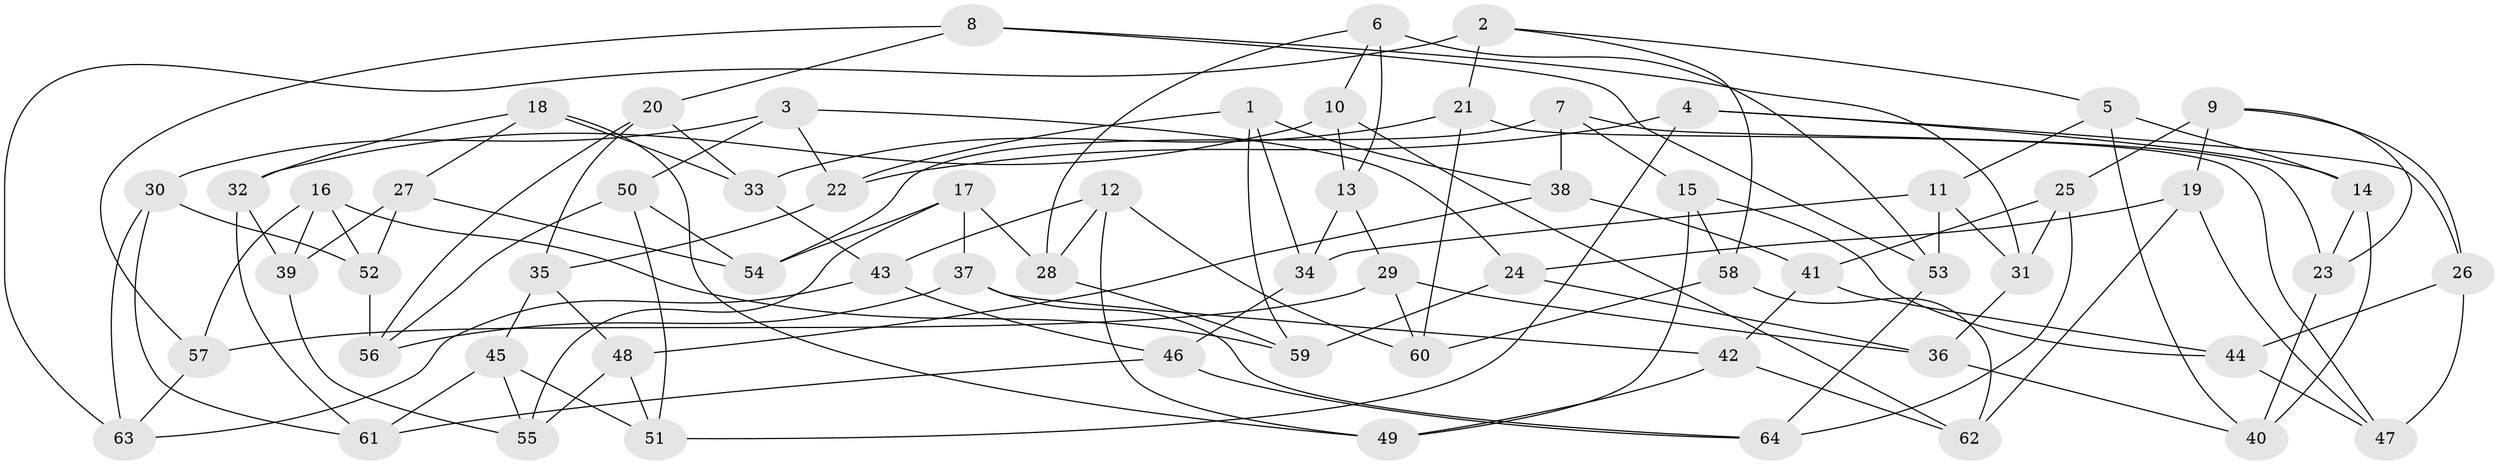 // coarse degree distribution, {6: 0.5675675675675675, 5: 0.16216216216216217, 3: 0.05405405405405406, 4: 0.21621621621621623}
// Generated by graph-tools (version 1.1) at 2025/52/02/27/25 19:52:27]
// undirected, 64 vertices, 128 edges
graph export_dot {
graph [start="1"]
  node [color=gray90,style=filled];
  1;
  2;
  3;
  4;
  5;
  6;
  7;
  8;
  9;
  10;
  11;
  12;
  13;
  14;
  15;
  16;
  17;
  18;
  19;
  20;
  21;
  22;
  23;
  24;
  25;
  26;
  27;
  28;
  29;
  30;
  31;
  32;
  33;
  34;
  35;
  36;
  37;
  38;
  39;
  40;
  41;
  42;
  43;
  44;
  45;
  46;
  47;
  48;
  49;
  50;
  51;
  52;
  53;
  54;
  55;
  56;
  57;
  58;
  59;
  60;
  61;
  62;
  63;
  64;
  1 -- 22;
  1 -- 34;
  1 -- 59;
  1 -- 38;
  2 -- 58;
  2 -- 21;
  2 -- 63;
  2 -- 5;
  3 -- 50;
  3 -- 24;
  3 -- 22;
  3 -- 30;
  4 -- 22;
  4 -- 14;
  4 -- 51;
  4 -- 26;
  5 -- 14;
  5 -- 11;
  5 -- 40;
  6 -- 10;
  6 -- 53;
  6 -- 28;
  6 -- 13;
  7 -- 54;
  7 -- 38;
  7 -- 15;
  7 -- 23;
  8 -- 53;
  8 -- 31;
  8 -- 57;
  8 -- 20;
  9 -- 26;
  9 -- 25;
  9 -- 23;
  9 -- 19;
  10 -- 32;
  10 -- 62;
  10 -- 13;
  11 -- 31;
  11 -- 53;
  11 -- 34;
  12 -- 43;
  12 -- 60;
  12 -- 28;
  12 -- 49;
  13 -- 29;
  13 -- 34;
  14 -- 23;
  14 -- 40;
  15 -- 44;
  15 -- 49;
  15 -- 58;
  16 -- 39;
  16 -- 52;
  16 -- 57;
  16 -- 59;
  17 -- 55;
  17 -- 54;
  17 -- 37;
  17 -- 28;
  18 -- 32;
  18 -- 27;
  18 -- 49;
  18 -- 33;
  19 -- 62;
  19 -- 47;
  19 -- 24;
  20 -- 56;
  20 -- 35;
  20 -- 33;
  21 -- 60;
  21 -- 47;
  21 -- 33;
  22 -- 35;
  23 -- 40;
  24 -- 59;
  24 -- 36;
  25 -- 64;
  25 -- 31;
  25 -- 41;
  26 -- 44;
  26 -- 47;
  27 -- 54;
  27 -- 52;
  27 -- 39;
  28 -- 59;
  29 -- 60;
  29 -- 57;
  29 -- 36;
  30 -- 52;
  30 -- 63;
  30 -- 61;
  31 -- 36;
  32 -- 61;
  32 -- 39;
  33 -- 43;
  34 -- 46;
  35 -- 48;
  35 -- 45;
  36 -- 40;
  37 -- 64;
  37 -- 56;
  37 -- 42;
  38 -- 48;
  38 -- 41;
  39 -- 55;
  41 -- 44;
  41 -- 42;
  42 -- 49;
  42 -- 62;
  43 -- 63;
  43 -- 46;
  44 -- 47;
  45 -- 61;
  45 -- 51;
  45 -- 55;
  46 -- 64;
  46 -- 61;
  48 -- 55;
  48 -- 51;
  50 -- 56;
  50 -- 54;
  50 -- 51;
  52 -- 56;
  53 -- 64;
  57 -- 63;
  58 -- 60;
  58 -- 62;
}
